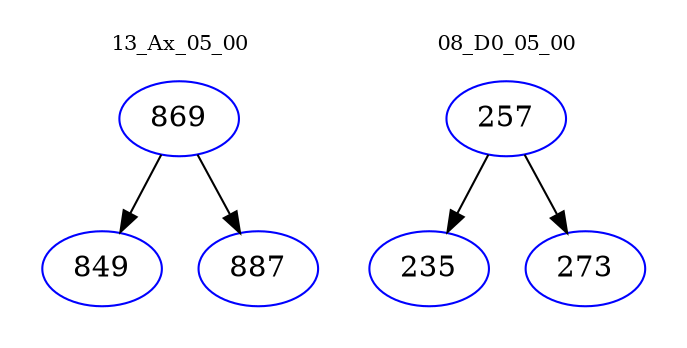 digraph{
subgraph cluster_0 {
color = white
label = "13_Ax_05_00";
fontsize=10;
T0_869 [label="869", color="blue"]
T0_869 -> T0_849 [color="black"]
T0_849 [label="849", color="blue"]
T0_869 -> T0_887 [color="black"]
T0_887 [label="887", color="blue"]
}
subgraph cluster_1 {
color = white
label = "08_D0_05_00";
fontsize=10;
T1_257 [label="257", color="blue"]
T1_257 -> T1_235 [color="black"]
T1_235 [label="235", color="blue"]
T1_257 -> T1_273 [color="black"]
T1_273 [label="273", color="blue"]
}
}
